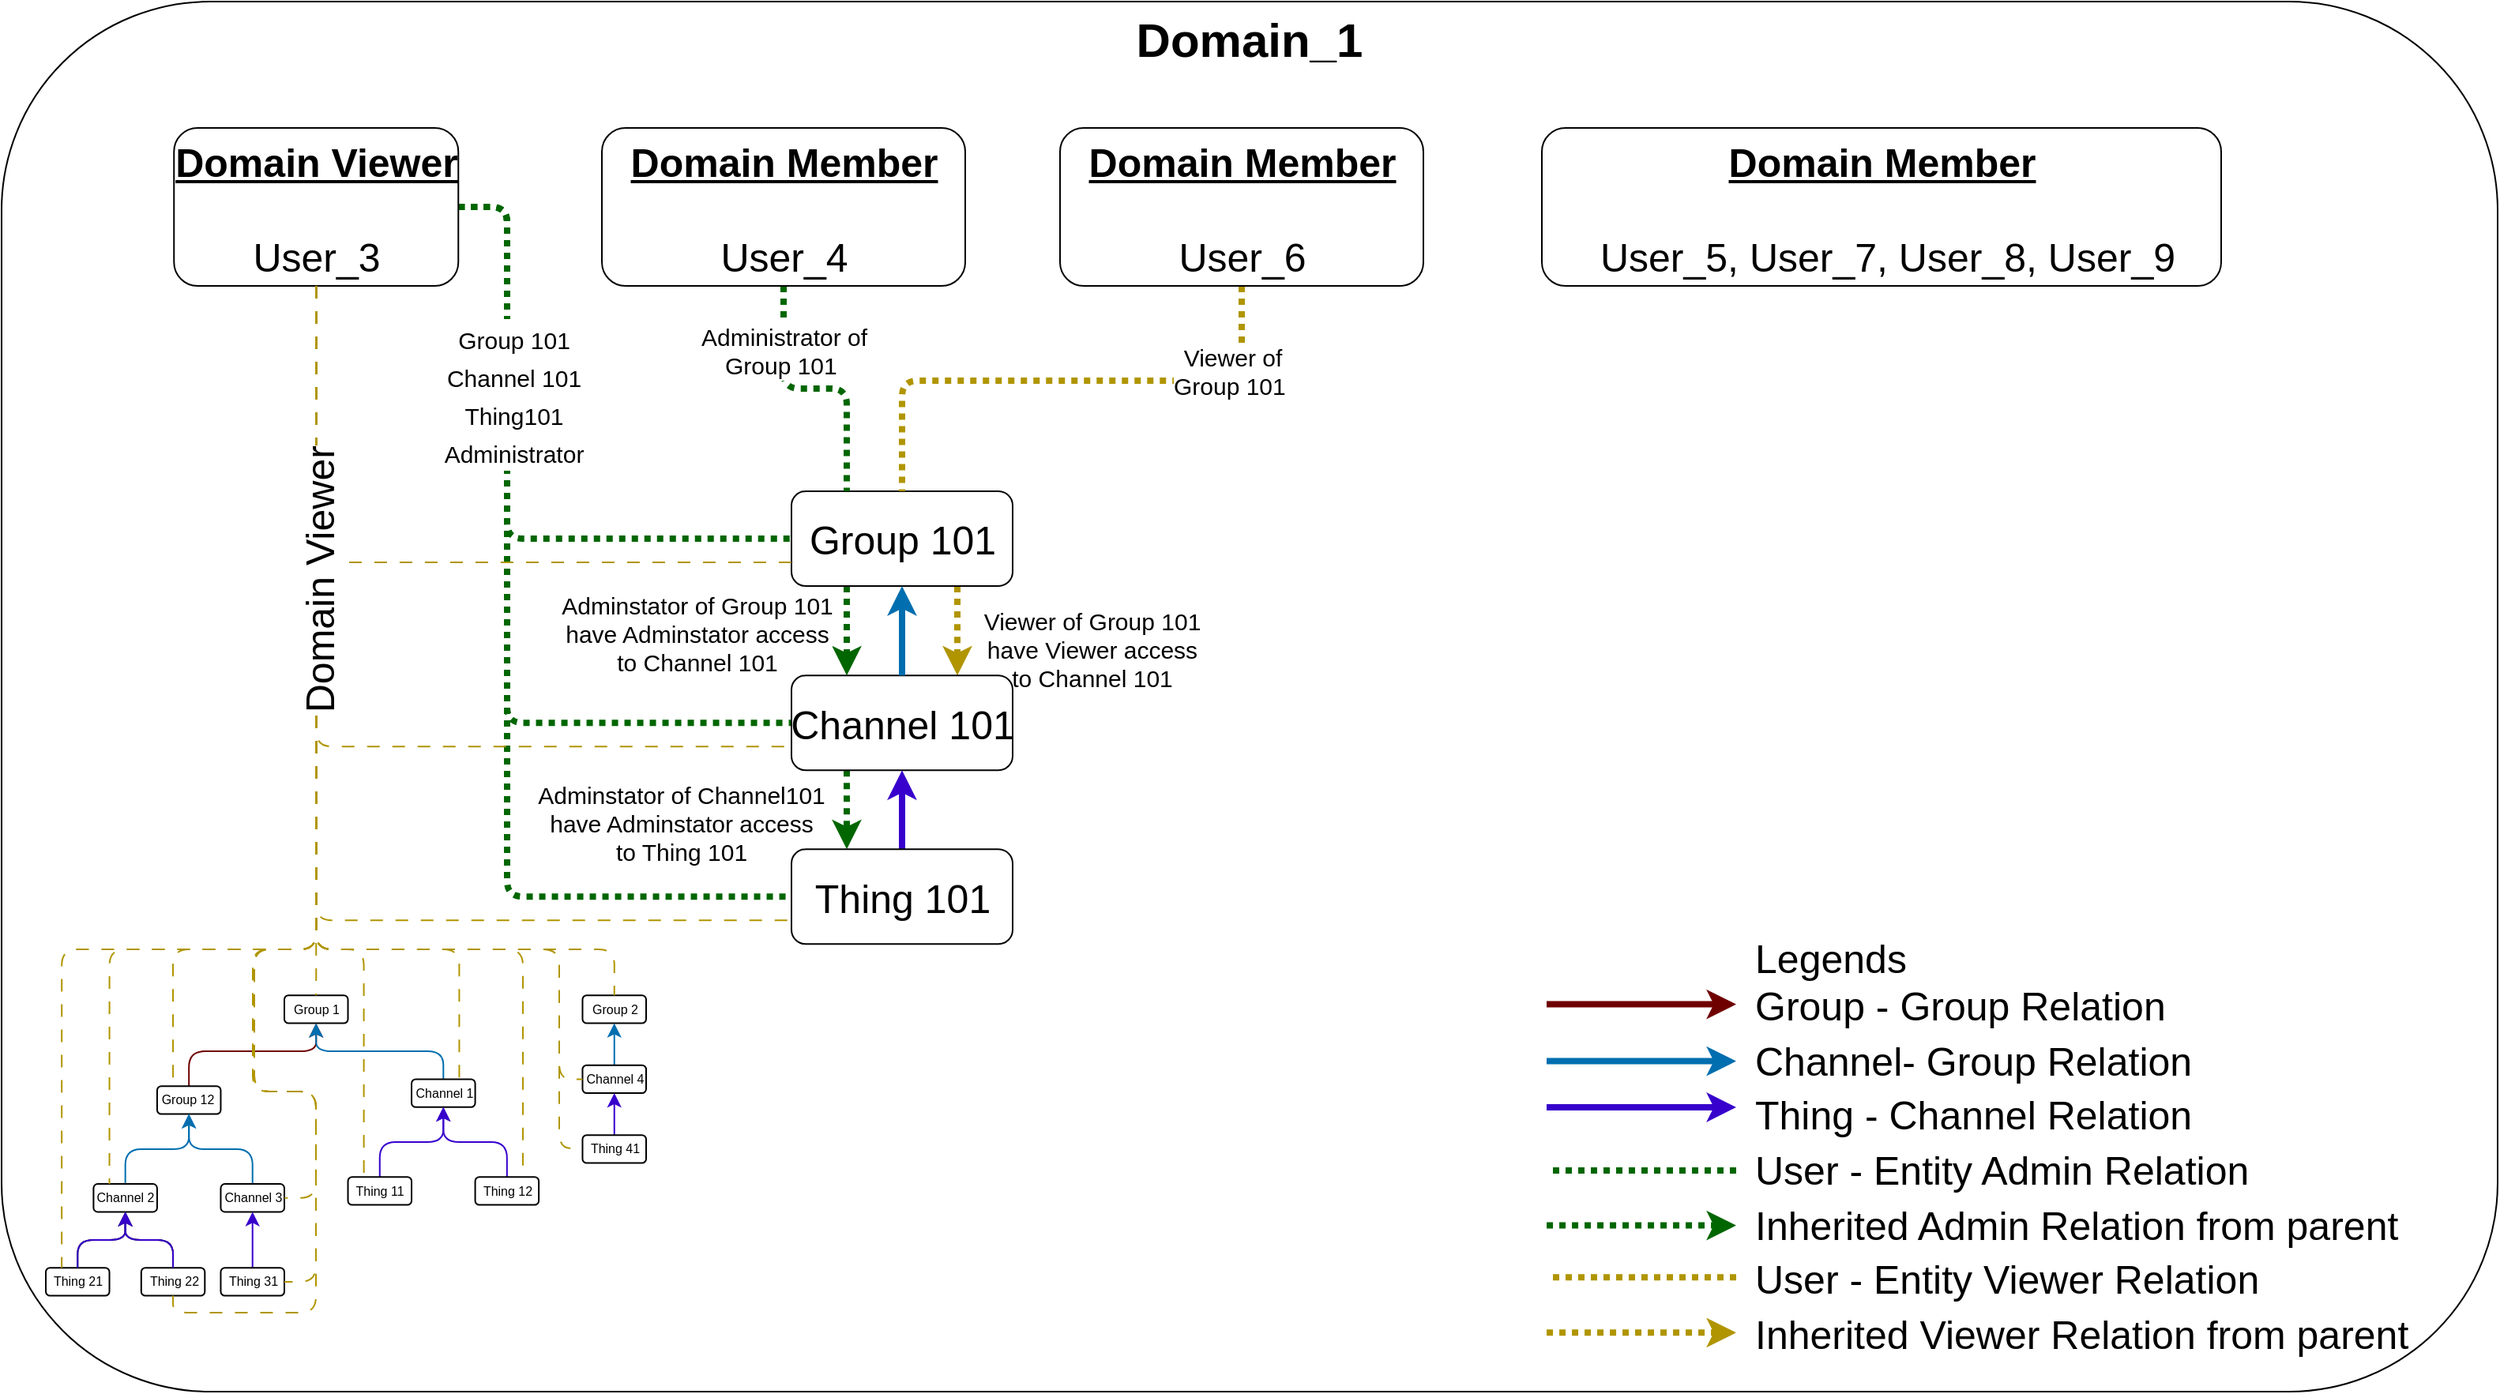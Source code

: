 <mxfile>
    <diagram id="6mOy798XpB74Yk2sk_v2" name="Page-1">
        <mxGraphModel dx="1558" dy="1699" grid="1" gridSize="10" guides="1" tooltips="1" connect="1" arrows="1" fold="1" page="1" pageScale="1" pageWidth="850" pageHeight="1100" math="0" shadow="0">
            <root>
                <mxCell id="0"/>
                <mxCell id="1" style="locked=1;" parent="0"/>
                <mxCell id="363" style="edgeStyle=none;html=1;entryX=0.5;entryY=0;entryDx=0;entryDy=0;" parent="1" edge="1">
                    <mxGeometry relative="1" as="geometry">
                        <mxPoint x="616" y="130" as="sourcePoint"/>
                    </mxGeometry>
                </mxCell>
                <mxCell id="374" style="edgeStyle=none;html=1;" parent="1" source="359" target="366" edge="1">
                    <mxGeometry relative="1" as="geometry"/>
                </mxCell>
                <mxCell id="4" value="Domain_1_container" style="locked=1;" parent="0"/>
                <mxCell id="5" value="&lt;font style=&quot;font-size: 30px;&quot;&gt;&lt;b style=&quot;&quot;&gt;Domain_1&lt;/b&gt;&lt;/font&gt;" style="rounded=1;whiteSpace=wrap;html=1;verticalAlign=top;fillColor=default;" parent="4" vertex="1">
                    <mxGeometry x="-550" y="-40" width="1580" height="880" as="geometry"/>
                </mxCell>
                <mxCell id="6" value="Domain_1_entities" style="" parent="0"/>
                <mxCell id="309" value="" style="group;fontSize=8;" parent="6" vertex="1" connectable="0">
                    <mxGeometry x="-522" y="567" width="380" height="230" as="geometry"/>
                </mxCell>
                <mxCell id="310" value="Group 1" style="rounded=1;html=1;fontSize=8;" parent="309" vertex="1">
                    <mxGeometry x="150.993" y="22.115" width="40.265" height="17.692" as="geometry"/>
                </mxCell>
                <mxCell id="311" style="edgeStyle=elbowEdgeStyle;rounded=1;elbow=vertical;html=1;entryX=0.5;entryY=1;entryDx=0;entryDy=0;fontSize=8;fillColor=#a20025;strokeColor=#6F0000;" parent="309" source="312" target="310" edge="1">
                    <mxGeometry relative="1" as="geometry">
                        <Array as="points">
                            <mxPoint x="130.861" y="57.5"/>
                        </Array>
                    </mxGeometry>
                </mxCell>
                <mxCell id="312" value="Group 12" style="rounded=1;whiteSpace=wrap;html=1;fontSize=8;" parent="309" vertex="1">
                    <mxGeometry x="70.464" y="79.615" width="40.265" height="17.692" as="geometry"/>
                </mxCell>
                <mxCell id="313" style="edgeStyle=elbowEdgeStyle;html=1;entryX=0.5;entryY=1;entryDx=0;entryDy=0;fontSize=8;elbow=vertical;fillColor=#1ba1e2;strokeColor=#006EAF;" parent="309" source="314" target="312" edge="1">
                    <mxGeometry relative="1" as="geometry"/>
                </mxCell>
                <mxCell id="314" value="Channel 2" style="rounded=1;html=1;fontSize=8;" parent="309" vertex="1">
                    <mxGeometry x="30.199" y="141.538" width="40.265" height="17.692" as="geometry"/>
                </mxCell>
                <mxCell id="315" style="edgeStyle=elbowEdgeStyle;rounded=1;elbow=vertical;html=1;fontSize=8;fillColor=#1ba1e2;strokeColor=#006EAF;" parent="309" source="316" target="312" edge="1">
                    <mxGeometry relative="1" as="geometry"/>
                </mxCell>
                <mxCell id="316" value="Channel 3" style="rounded=1;html=1;fontSize=8;" parent="309" vertex="1">
                    <mxGeometry x="110.728" y="141.538" width="40.265" height="17.692" as="geometry"/>
                </mxCell>
                <mxCell id="317" style="edgeStyle=elbowEdgeStyle;rounded=1;elbow=vertical;html=1;fontSize=8;fillColor=#1ba1e2;strokeColor=#006EAF;" parent="309" source="318" edge="1">
                    <mxGeometry relative="1" as="geometry">
                        <mxPoint x="171.126" y="39.808" as="targetPoint"/>
                    </mxGeometry>
                </mxCell>
                <mxCell id="318" value="Channel 1" style="rounded=1;html=1;fontSize=8;" parent="309" vertex="1">
                    <mxGeometry x="231.523" y="75.192" width="40.265" height="17.692" as="geometry"/>
                </mxCell>
                <mxCell id="319" style="edgeStyle=none;html=1;entryX=0.5;entryY=1;entryDx=0;entryDy=0;fontSize=8;fillColor=#6a00ff;strokeColor=#3700CC;" parent="309" source="320" target="318" edge="1">
                    <mxGeometry relative="1" as="geometry">
                        <Array as="points">
                            <mxPoint x="211.391" y="115.0"/>
                            <mxPoint x="251.656" y="115.0"/>
                        </Array>
                    </mxGeometry>
                </mxCell>
                <mxCell id="320" value="Thing 11" style="rounded=1;html=1;fontSize=8;" parent="309" vertex="1">
                    <mxGeometry x="191.258" y="137.115" width="40.265" height="17.692" as="geometry"/>
                </mxCell>
                <mxCell id="321" style="edgeStyle=none;html=1;entryX=0.5;entryY=1;entryDx=0;entryDy=0;fontSize=8;fillColor=#6a00ff;strokeColor=#3700CC;" parent="309" source="322" target="318" edge="1">
                    <mxGeometry relative="1" as="geometry">
                        <Array as="points">
                            <mxPoint x="291.921" y="115.0"/>
                            <mxPoint x="251.656" y="115.0"/>
                        </Array>
                    </mxGeometry>
                </mxCell>
                <mxCell id="322" value="Thing 12" style="rounded=1;html=1;fontSize=8;" parent="309" vertex="1">
                    <mxGeometry x="271.788" y="137.115" width="40.265" height="17.692" as="geometry"/>
                </mxCell>
                <mxCell id="323" style="edgeStyle=elbowEdgeStyle;rounded=1;elbow=vertical;html=1;entryX=0.5;entryY=1;entryDx=0;entryDy=0;fontSize=8;" parent="309" source="324" target="314" edge="1">
                    <mxGeometry relative="1" as="geometry"/>
                </mxCell>
                <mxCell id="324" value="Thing 21" style="rounded=1;html=1;fontSize=8;" parent="309" vertex="1">
                    <mxGeometry y="194.615" width="40.265" height="17.692" as="geometry"/>
                </mxCell>
                <mxCell id="325" style="edgeStyle=elbowEdgeStyle;rounded=1;elbow=vertical;html=1;entryX=0.5;entryY=1;entryDx=0;entryDy=0;fontSize=8;" parent="309" source="326" target="314" edge="1">
                    <mxGeometry relative="1" as="geometry"/>
                </mxCell>
                <mxCell id="326" value="Thing 22" style="rounded=1;html=1;fontSize=8;" parent="309" vertex="1">
                    <mxGeometry x="60.397" y="194.615" width="40.265" height="17.692" as="geometry"/>
                </mxCell>
                <mxCell id="327" style="edgeStyle=elbowEdgeStyle;rounded=1;elbow=vertical;html=1;fontSize=8;fillColor=#6a00ff;strokeColor=#3700CC;" parent="309" source="328" target="316" edge="1">
                    <mxGeometry relative="1" as="geometry"/>
                </mxCell>
                <mxCell id="328" value="Thing 31" style="rounded=1;html=1;fontSize=8;" parent="309" vertex="1">
                    <mxGeometry x="110.728" y="194.615" width="40.265" height="17.692" as="geometry"/>
                </mxCell>
                <mxCell id="329" style="edgeStyle=elbowEdgeStyle;rounded=1;elbow=vertical;html=1;entryX=0.5;entryY=1;entryDx=0;entryDy=0;fontSize=8;fillColor=#6a00ff;strokeColor=#3700CC;" parent="309" edge="1">
                    <mxGeometry relative="1" as="geometry">
                        <mxPoint x="20.132" y="194.615" as="sourcePoint"/>
                        <mxPoint x="50.331" y="159.231" as="targetPoint"/>
                    </mxGeometry>
                </mxCell>
                <mxCell id="330" style="edgeStyle=elbowEdgeStyle;rounded=1;elbow=vertical;html=1;entryX=0.5;entryY=1;entryDx=0;entryDy=0;fontSize=8;fillColor=#6a00ff;strokeColor=#3700CC;" parent="309" edge="1">
                    <mxGeometry relative="1" as="geometry">
                        <mxPoint x="80.53" y="194.615" as="sourcePoint"/>
                        <mxPoint x="50.331" y="159.231" as="targetPoint"/>
                    </mxGeometry>
                </mxCell>
                <mxCell id="331" value="Group 2" style="rounded=1;html=1;fontSize=8;" parent="309" vertex="1">
                    <mxGeometry x="339.735" y="22.115" width="40.265" height="17.692" as="geometry"/>
                </mxCell>
                <mxCell id="332" style="edgeStyle=elbowEdgeStyle;rounded=1;elbow=vertical;html=1;strokeColor=#006EAF;fontSize=8;startArrow=none;startFill=0;endArrow=classic;endFill=1;fillColor=#1ba1e2;" parent="309" source="333" target="331" edge="1">
                    <mxGeometry relative="1" as="geometry"/>
                </mxCell>
                <mxCell id="333" value="Channel 4" style="rounded=1;html=1;fontSize=8;" parent="309" vertex="1">
                    <mxGeometry x="339.735" y="66.346" width="40.265" height="17.692" as="geometry"/>
                </mxCell>
                <mxCell id="334" style="edgeStyle=elbowEdgeStyle;rounded=1;elbow=vertical;html=1;entryX=0.5;entryY=1;entryDx=0;entryDy=0;strokeColor=#3700CC;fontSize=8;startArrow=none;startFill=0;endArrow=classic;endFill=1;fillColor=#6a00ff;" parent="309" source="335" target="333" edge="1">
                    <mxGeometry relative="1" as="geometry"/>
                </mxCell>
                <mxCell id="335" value="Thing 41" style="rounded=1;html=1;fontSize=8;" parent="309" vertex="1">
                    <mxGeometry x="339.735" y="110.577" width="40.265" height="17.692" as="geometry"/>
                </mxCell>
                <mxCell id="39" value="Domain_1_Users" style="" parent="0"/>
                <mxCell id="101" value="" style="endArrow=none;startArrow=none;html=1;rounded=1;strokeColor=#006600;fontSize=25;startFill=0;endFill=0;fillColor=#6a00ff;dashed=1;dashPattern=1 1;strokeWidth=4;" parent="39" edge="1">
                    <mxGeometry width="50" height="50" relative="1" as="geometry">
                        <mxPoint x="548" y="700" as="sourcePoint"/>
                        <mxPoint x="428" y="700" as="targetPoint"/>
                    </mxGeometry>
                </mxCell>
                <mxCell id="102" value="Thing - Channel Relation" style="text;html=1;strokeColor=none;fillColor=none;align=left;verticalAlign=middle;whiteSpace=wrap;rounded=0;fontSize=25;" parent="39" vertex="1">
                    <mxGeometry x="558" y="649" width="300" height="30" as="geometry"/>
                </mxCell>
                <mxCell id="103" value="&lt;font style=&quot;font-size: 25px;&quot;&gt;&lt;b&gt;&lt;u&gt;Domain Member&lt;/u&gt;&lt;/b&gt;&lt;br&gt;&lt;br&gt;&amp;nbsp;User_5, User_7, User_8, User_9&lt;/font&gt;" style="rounded=1;html=1;fontSize=25;verticalAlign=top;" parent="39" vertex="1">
                    <mxGeometry x="425" y="40" width="430" height="100" as="geometry"/>
                </mxCell>
                <mxCell id="339" style="edgeStyle=orthogonalEdgeStyle;rounded=1;elbow=vertical;html=1;entryX=1;entryY=0.5;entryDx=0;entryDy=0;dashed=1;dashPattern=8 8;strokeColor=#B09500;fontSize=25;startArrow=none;startFill=0;endArrow=none;endFill=0;fillColor=#e3c800;" parent="39" source="308" target="316" edge="1">
                    <mxGeometry relative="1" as="geometry">
                        <Array as="points">
                            <mxPoint x="-351" y="560"/>
                            <mxPoint x="-391" y="560"/>
                            <mxPoint x="-391" y="650"/>
                            <mxPoint x="-351" y="650"/>
                            <mxPoint x="-351" y="717"/>
                        </Array>
                    </mxGeometry>
                </mxCell>
                <mxCell id="345" style="edgeStyle=orthogonalEdgeStyle;rounded=1;elbow=vertical;html=1;entryX=0.5;entryY=1;entryDx=0;entryDy=0;dashed=1;dashPattern=8 8;strokeColor=#B09500;fontSize=25;startArrow=none;startFill=0;endArrow=none;endFill=0;fillColor=#e3c800;" parent="39" source="308" target="326" edge="1">
                    <mxGeometry relative="1" as="geometry">
                        <Array as="points">
                            <mxPoint x="-351" y="560"/>
                            <mxPoint x="-390" y="560"/>
                            <mxPoint x="-390" y="650"/>
                            <mxPoint x="-351" y="650"/>
                            <mxPoint x="-351" y="790"/>
                            <mxPoint x="-442" y="790"/>
                        </Array>
                    </mxGeometry>
                </mxCell>
                <mxCell id="349" style="edgeStyle=orthogonalEdgeStyle;rounded=1;html=1;entryX=0;entryY=0.5;entryDx=0;entryDy=0;dashed=1;dashPattern=8 8;strokeColor=#B09500;fontSize=25;startArrow=none;startFill=0;endArrow=none;endFill=0;fillColor=#e3c800;" parent="39" source="308" target="335" edge="1">
                    <mxGeometry relative="1" as="geometry">
                        <Array as="points">
                            <mxPoint x="-351" y="560"/>
                            <mxPoint x="-197" y="560"/>
                            <mxPoint x="-197" y="686"/>
                            <mxPoint x="-182" y="686"/>
                        </Array>
                    </mxGeometry>
                </mxCell>
                <mxCell id="370" style="edgeStyle=orthogonalEdgeStyle;html=1;entryX=0;entryY=0.5;entryDx=0;entryDy=0;dashed=1;dashPattern=1 1;strokeColor=#006600;strokeWidth=4;fontSize=20;endArrow=none;endFill=0;" parent="39" source="308" target="365" edge="1">
                    <mxGeometry relative="1" as="geometry">
                        <Array as="points">
                            <mxPoint x="-230" y="90"/>
                            <mxPoint x="-230" y="300"/>
                        </Array>
                    </mxGeometry>
                </mxCell>
                <mxCell id="371" style="edgeStyle=orthogonalEdgeStyle;html=1;entryX=0;entryY=0.5;entryDx=0;entryDy=0;dashed=1;dashPattern=1 1;strokeColor=#006600;strokeWidth=4;fontSize=20;endArrow=none;endFill=0;" parent="39" source="308" target="366" edge="1">
                    <mxGeometry relative="1" as="geometry">
                        <Array as="points">
                            <mxPoint x="-230" y="90"/>
                            <mxPoint x="-230" y="417"/>
                        </Array>
                    </mxGeometry>
                </mxCell>
                <mxCell id="372" style="edgeStyle=orthogonalEdgeStyle;html=1;entryX=0;entryY=0.5;entryDx=0;entryDy=0;dashed=1;dashPattern=1 1;strokeColor=#006600;strokeWidth=4;fontSize=20;endArrow=none;endFill=0;" parent="39" source="308" target="359" edge="1">
                    <mxGeometry relative="1" as="geometry">
                        <Array as="points">
                            <mxPoint x="-230" y="90"/>
                            <mxPoint x="-230" y="527"/>
                        </Array>
                    </mxGeometry>
                </mxCell>
                <mxCell id="373" value="&lt;span style=&quot;font-size: 15px;&quot;&gt;Group 101&lt;/span&gt;&lt;br style=&quot;font-size: 15px;&quot;&gt;&lt;span style=&quot;font-size: 15px;&quot;&gt;Channel 101&lt;/span&gt;&lt;br style=&quot;font-size: 15px;&quot;&gt;&lt;span style=&quot;font-size: 15px;&quot;&gt;Thing101&lt;/span&gt;&lt;br style=&quot;font-size: 15px;&quot;&gt;&lt;span style=&quot;font-size: 15px;&quot;&gt;Administrator&lt;/span&gt;" style="edgeLabel;html=1;align=center;verticalAlign=middle;resizable=0;points=[];fontSize=20;" parent="372" vertex="1" connectable="0">
                    <mxGeometry x="-0.525" y="4" relative="1" as="geometry">
                        <mxPoint y="-5" as="offset"/>
                    </mxGeometry>
                </mxCell>
                <mxCell id="308" value="&lt;font style=&quot;font-size: 25px;&quot;&gt;&lt;b&gt;&lt;u&gt;Domain Viewer&lt;/u&gt;&lt;/b&gt;&lt;br&gt;&lt;br&gt;User_3&lt;/font&gt;" style="rounded=1;html=1;fontSize=25;verticalAlign=top;" parent="39" vertex="1">
                    <mxGeometry x="-440.87" y="40" width="180" height="100" as="geometry"/>
                </mxCell>
                <mxCell id="343" style="edgeStyle=orthogonalEdgeStyle;rounded=1;elbow=vertical;html=1;entryX=0.25;entryY=0;entryDx=0;entryDy=0;dashed=1;dashPattern=8 8;strokeColor=#B09500;fontSize=25;startArrow=none;startFill=0;endArrow=none;endFill=0;fillColor=#e3c800;" parent="39" source="308" target="324" edge="1">
                    <mxGeometry relative="1" as="geometry">
                        <Array as="points">
                            <mxPoint x="-351" y="560"/>
                            <mxPoint x="-512" y="560"/>
                        </Array>
                    </mxGeometry>
                </mxCell>
                <mxCell id="338" style="edgeStyle=orthogonalEdgeStyle;rounded=1;elbow=vertical;html=1;entryX=0.25;entryY=0;entryDx=0;entryDy=0;dashed=1;dashPattern=8 8;strokeColor=#B09500;fontSize=25;startArrow=none;startFill=0;endArrow=none;endFill=0;fillColor=#e3c800;" parent="39" source="308" target="314" edge="1">
                    <mxGeometry relative="1" as="geometry">
                        <Array as="points">
                            <mxPoint x="-351" y="560"/>
                            <mxPoint x="-482" y="560"/>
                        </Array>
                    </mxGeometry>
                </mxCell>
                <mxCell id="337" style="edgeStyle=orthogonalEdgeStyle;rounded=1;elbow=vertical;html=1;entryX=0.25;entryY=0;entryDx=0;entryDy=0;dashed=1;dashPattern=8 8;strokeColor=#B09500;fontSize=25;startArrow=none;startFill=0;endArrow=none;endFill=0;fillColor=#e3c800;" parent="39" source="308" target="312" edge="1">
                    <mxGeometry relative="1" as="geometry">
                        <Array as="points">
                            <mxPoint x="-351" y="560"/>
                            <mxPoint x="-441" y="560"/>
                        </Array>
                    </mxGeometry>
                </mxCell>
                <mxCell id="346" style="edgeStyle=orthogonalEdgeStyle;rounded=1;elbow=vertical;html=1;entryX=1;entryY=0.5;entryDx=0;entryDy=0;dashed=1;dashPattern=8 8;strokeColor=#B09500;fontSize=25;startArrow=none;startFill=0;endArrow=none;endFill=0;fillColor=#e3c800;" parent="39" edge="1">
                    <mxGeometry relative="1" as="geometry">
                        <Array as="points">
                            <mxPoint x="-351" y="560"/>
                            <mxPoint x="-390" y="560"/>
                            <mxPoint x="-390" y="650"/>
                            <mxPoint x="-351" y="650"/>
                            <mxPoint x="-351" y="770"/>
                        </Array>
                        <mxPoint x="-350.889" y="140" as="sourcePoint"/>
                        <mxPoint x="-371.007" y="770.462" as="targetPoint"/>
                    </mxGeometry>
                </mxCell>
                <mxCell id="336" style="edgeStyle=orthogonalEdgeStyle;rounded=1;elbow=vertical;html=1;entryX=0.5;entryY=0;entryDx=0;entryDy=0;dashed=1;dashPattern=8 8;strokeColor=#B09500;fontSize=25;startArrow=none;startFill=0;endArrow=none;endFill=0;fillColor=#e3c800;" parent="39" source="308" target="310" edge="1">
                    <mxGeometry relative="1" as="geometry"/>
                </mxCell>
                <mxCell id="341" style="edgeStyle=orthogonalEdgeStyle;rounded=1;elbow=vertical;html=1;entryX=0.25;entryY=0;entryDx=0;entryDy=0;dashed=1;dashPattern=8 8;strokeColor=#B09500;fontSize=25;startArrow=none;startFill=0;endArrow=none;endFill=0;fillColor=#e3c800;" parent="39" source="308" target="320" edge="1">
                    <mxGeometry relative="1" as="geometry">
                        <Array as="points">
                            <mxPoint x="-351" y="560"/>
                            <mxPoint x="-321" y="560"/>
                        </Array>
                    </mxGeometry>
                </mxCell>
                <mxCell id="340" style="edgeStyle=orthogonalEdgeStyle;rounded=1;elbow=vertical;html=1;entryX=0.75;entryY=0;entryDx=0;entryDy=0;dashed=1;dashPattern=8 8;strokeColor=#B09500;fontSize=25;startArrow=none;startFill=0;endArrow=none;endFill=0;fillColor=#e3c800;" parent="39" source="308" target="318" edge="1">
                    <mxGeometry relative="1" as="geometry">
                        <Array as="points">
                            <mxPoint x="-351" y="560"/>
                            <mxPoint x="-260" y="560"/>
                        </Array>
                    </mxGeometry>
                </mxCell>
                <mxCell id="342" style="edgeStyle=orthogonalEdgeStyle;rounded=1;elbow=vertical;html=1;entryX=0.75;entryY=0;entryDx=0;entryDy=0;dashed=1;dashPattern=8 8;strokeColor=#B09500;fontSize=25;startArrow=none;startFill=0;endArrow=none;endFill=0;fillColor=#e3c800;" parent="39" source="308" target="322" edge="1">
                    <mxGeometry relative="1" as="geometry">
                        <Array as="points">
                            <mxPoint x="-351" y="560"/>
                            <mxPoint x="-220" y="560"/>
                        </Array>
                    </mxGeometry>
                </mxCell>
                <mxCell id="348" style="edgeStyle=orthogonalEdgeStyle;rounded=1;elbow=vertical;html=1;entryX=0;entryY=0.5;entryDx=0;entryDy=0;dashed=1;dashPattern=8 8;strokeColor=#B09500;fontSize=25;startArrow=none;startFill=0;endArrow=none;endFill=0;fillColor=#e3c800;" parent="39" source="308" target="333" edge="1">
                    <mxGeometry relative="1" as="geometry">
                        <Array as="points">
                            <mxPoint x="-351" y="560"/>
                            <mxPoint x="-197" y="560"/>
                            <mxPoint x="-197" y="642"/>
                        </Array>
                    </mxGeometry>
                </mxCell>
                <mxCell id="347" style="edgeStyle=orthogonalEdgeStyle;rounded=1;html=1;strokeColor=#B09500;fontSize=25;startArrow=none;startFill=0;endArrow=none;endFill=0;fillColor=#e3c800;dashed=1;dashPattern=8 8;entryX=0.5;entryY=0;entryDx=0;entryDy=0;" parent="39" source="308" target="331" edge="1">
                    <mxGeometry relative="1" as="geometry">
                        <mxPoint x="-162.132" y="497.692" as="targetPoint"/>
                        <Array as="points">
                            <mxPoint x="-351" y="560"/>
                            <mxPoint x="-162" y="560"/>
                        </Array>
                    </mxGeometry>
                </mxCell>
                <mxCell id="380" style="edgeStyle=orthogonalEdgeStyle;html=1;exitX=0.25;exitY=1;exitDx=0;exitDy=0;entryX=0.25;entryY=0;entryDx=0;entryDy=0;dashed=1;dashPattern=1 1;strokeWidth=4;endArrow=classic;endFill=1;fillColor=#fa6800;strokeColor=#006600;" parent="39" source="365" target="366" edge="1">
                    <mxGeometry relative="1" as="geometry"/>
                </mxCell>
                <mxCell id="389" value="Adminstator of Group 101 &lt;br&gt;have Adminstator access &lt;br&gt;to Channel 101" style="edgeLabel;html=1;align=center;verticalAlign=middle;resizable=0;points=[];fontSize=15;" parent="380" vertex="1" connectable="0">
                    <mxGeometry x="-0.135" relative="1" as="geometry">
                        <mxPoint x="-95" y="5" as="offset"/>
                    </mxGeometry>
                </mxCell>
                <mxCell id="403" style="edgeStyle=orthogonalEdgeStyle;html=1;exitX=0.75;exitY=1;exitDx=0;exitDy=0;entryX=0.75;entryY=0;entryDx=0;entryDy=0;dashed=1;dashPattern=1 1;strokeWidth=4;fillColor=#e3c800;strokeColor=#B09500;" parent="39" source="365" target="366" edge="1">
                    <mxGeometry relative="1" as="geometry">
                        <Array as="points">
                            <mxPoint x="55" y="360"/>
                            <mxPoint x="55" y="360"/>
                        </Array>
                    </mxGeometry>
                </mxCell>
                <mxCell id="406" value="&lt;span style=&quot;font-size: 15px;&quot;&gt;Viewer&amp;nbsp;&lt;/span&gt;&lt;span style=&quot;font-size: 15px;&quot;&gt;of Group 101&lt;/span&gt;&lt;br style=&quot;font-size: 15px;&quot;&gt;&lt;span style=&quot;font-size: 15px;&quot;&gt;have&amp;nbsp;&lt;/span&gt;&lt;span style=&quot;font-size: 15px;&quot;&gt;Viewer&amp;nbsp;&lt;/span&gt;&lt;span style=&quot;font-size: 15px;&quot;&gt;access&lt;/span&gt;&lt;br style=&quot;font-size: 15px;&quot;&gt;&lt;span style=&quot;font-size: 15px;&quot;&gt;to Channel 101&lt;/span&gt;" style="edgeLabel;html=1;align=center;verticalAlign=middle;resizable=0;points=[];" parent="403" vertex="1" connectable="0">
                    <mxGeometry x="-0.262" y="1" relative="1" as="geometry">
                        <mxPoint x="84" y="19" as="offset"/>
                    </mxGeometry>
                </mxCell>
                <mxCell id="365" value="Group 101&lt;span style=&quot;color: rgba(0, 0, 0, 0); font-family: monospace; font-size: 0px; text-align: start;&quot;&gt;%3CmxGraphModel%3E%3Croot%3E%3CmxCell%20id%3D%220%22%2F%3E%3CmxCell%20id%3D%221%22%20parent%3D%220%22%2F%3E%3CmxCell%20id%3D%222%22%20value%3D%22Group%202%22%20style%3D%22rounded%3D1%3Bhtml%3D1%3BfontSize%3D25%3B%22%20vertex%3D%221%22%20parent%3D%221%22%3E%3CmxGeometry%20x%3D%22509.996%22%20y%3D%22220%22%20width%3D%2296.424%22%20height%3D%2240%22%20as%3D%22geometry%22%2F%3E%3C%2FmxCell%3E%3C%2Froot%3E%3C%2FmxGraphModel%3&lt;/span&gt;" style="rounded=1;html=1;fontSize=25;" parent="39" vertex="1">
                    <mxGeometry x="-50" y="270" width="140" height="60" as="geometry"/>
                </mxCell>
                <mxCell id="381" style="edgeStyle=orthogonalEdgeStyle;html=1;exitX=0.25;exitY=1;exitDx=0;exitDy=0;entryX=0.25;entryY=0;entryDx=0;entryDy=0;dashed=1;dashPattern=1 1;strokeWidth=4;endArrow=classic;endFill=1;fillColor=#fa6800;strokeColor=#006600;" parent="39" source="366" target="359" edge="1">
                    <mxGeometry relative="1" as="geometry"/>
                </mxCell>
                <mxCell id="391" value="Adminstator of Channel101&lt;br&gt;have Adminstator access&lt;br&gt;to Thing 101" style="edgeLabel;html=1;align=center;verticalAlign=middle;resizable=0;points=[];fontSize=15;" parent="381" vertex="1" connectable="0">
                    <mxGeometry x="-0.186" y="-1" relative="1" as="geometry">
                        <mxPoint x="-104" y="13" as="offset"/>
                    </mxGeometry>
                </mxCell>
                <mxCell id="366" value="Channel 101&lt;span style=&quot;color: rgba(0, 0, 0, 0); font-family: monospace; font-size: 0px; text-align: start;&quot;&gt;%3CmxGraphModel%3E%3Croot%3E%3CmxCell%20id%3D%220%22%2F%3E%3CmxCell%20id%3D%221%22%20parent%3D%220%22%2F%3E%3CmxCell%20id%3D%222%22%20value%3D%22Group%202%22%20style%3D%22rounded%3D1%3Bhtml%3D1%3BfontSize%3D25%3B%22%20vertex%3D%221%22%20parent%3D%221%22%3E%3CmxGeometry%20x%3D%22509.996%22%20y%3D%22220%22%20width%3D%2296.424%22%20height%3D%2240%22%20as%3D%22geometry%22%2F%3E%3C%2FmxCell%3E%3C%2Froot%3E%3C%2FmxGraphModel%3&lt;/span&gt;" style="rounded=1;html=1;fontSize=25;" parent="39" vertex="1">
                    <mxGeometry x="-50" y="386.63" width="140" height="60" as="geometry"/>
                </mxCell>
                <mxCell id="379" style="edgeStyle=orthogonalEdgeStyle;html=1;entryX=0.25;entryY=0;entryDx=0;entryDy=0;dashed=1;dashPattern=1 1;strokeWidth=4;endArrow=none;endFill=0;fillColor=#fa6800;strokeColor=#006600;" parent="39" source="378" target="365" edge="1">
                    <mxGeometry relative="1" as="geometry"/>
                </mxCell>
                <mxCell id="388" value="&lt;font style=&quot;font-size: 15px;&quot;&gt;&lt;font style=&quot;font-size: 15px;&quot;&gt;&amp;nbsp;Administrator of&amp;nbsp;&lt;br&gt;&lt;/font&gt;Group 101&amp;nbsp;&lt;/font&gt;" style="edgeLabel;html=1;align=center;verticalAlign=middle;resizable=0;points=[];" parent="379" vertex="1" connectable="0">
                    <mxGeometry x="0.417" y="1" relative="1" as="geometry">
                        <mxPoint x="-41" y="-40" as="offset"/>
                    </mxGeometry>
                </mxCell>
                <mxCell id="378" value="&lt;font style=&quot;font-size: 25px;&quot;&gt;&lt;b&gt;&lt;u&gt;Domain Member&lt;/u&gt;&lt;/b&gt;&lt;br&gt;&lt;br&gt;User_4&lt;/font&gt;" style="rounded=1;html=1;fontSize=25;verticalAlign=top;" parent="39" vertex="1">
                    <mxGeometry x="-170" y="40" width="230" height="100" as="geometry"/>
                </mxCell>
                <mxCell id="401" style="edgeStyle=orthogonalEdgeStyle;html=1;dashed=1;dashPattern=1 1;strokeWidth=4;endArrow=none;endFill=0;fillColor=#e3c800;strokeColor=#B09500;" parent="39" source="400" target="365" edge="1">
                    <mxGeometry relative="1" as="geometry">
                        <Array as="points">
                            <mxPoint x="235" y="200"/>
                            <mxPoint x="20" y="200"/>
                        </Array>
                    </mxGeometry>
                </mxCell>
                <mxCell id="405" value="&lt;font style=&quot;font-size: 15px;&quot;&gt;&amp;nbsp;Viewer of&amp;nbsp;&lt;br&gt;&lt;/font&gt;&lt;span style=&quot;font-size: 15px;&quot;&gt;Group 101&amp;nbsp;&lt;/span&gt;" style="edgeLabel;html=1;align=center;verticalAlign=middle;resizable=0;points=[];" parent="401" vertex="1" connectable="0">
                    <mxGeometry x="-0.617" y="-6" relative="1" as="geometry">
                        <mxPoint as="offset"/>
                    </mxGeometry>
                </mxCell>
                <mxCell id="400" value="&lt;font style=&quot;font-size: 25px;&quot;&gt;&lt;b&gt;&lt;u&gt;Domain Member&lt;/u&gt;&lt;/b&gt;&lt;br&gt;&lt;br&gt;User_6&lt;/font&gt;" style="rounded=1;html=1;fontSize=25;verticalAlign=top;" parent="39" vertex="1">
                    <mxGeometry x="120" y="40" width="230" height="100" as="geometry"/>
                </mxCell>
                <mxCell id="76" value="Legends" style="" parent="0"/>
                <mxCell id="77" value="Legends" style="text;html=1;strokeColor=none;fillColor=none;align=center;verticalAlign=middle;whiteSpace=wrap;rounded=0;fontSize=25;" parent="76" vertex="1">
                    <mxGeometry x="533" y="550" width="150" height="30" as="geometry"/>
                </mxCell>
                <mxCell id="80" value="" style="endArrow=none;startArrow=classic;html=1;rounded=1;strokeColor=#6F0000;fontSize=25;startFill=1;endFill=0;fillColor=#a20025;strokeWidth=4;" parent="76" edge="1">
                    <mxGeometry width="50" height="50" relative="1" as="geometry">
                        <mxPoint x="548" y="594.79" as="sourcePoint"/>
                        <mxPoint x="428" y="594.79" as="targetPoint"/>
                    </mxGeometry>
                </mxCell>
                <mxCell id="81" value="" style="endArrow=none;startArrow=classic;html=1;rounded=1;strokeColor=#006EAF;fontSize=25;startFill=1;endFill=0;fillColor=#1ba1e2;strokeWidth=4;" parent="76" edge="1">
                    <mxGeometry width="50" height="50" relative="1" as="geometry">
                        <mxPoint x="548" y="630.79" as="sourcePoint"/>
                        <mxPoint x="428" y="630.79" as="targetPoint"/>
                    </mxGeometry>
                </mxCell>
                <mxCell id="82" value="" style="endArrow=none;startArrow=classic;html=1;rounded=1;strokeColor=#3700CC;fontSize=25;startFill=1;endFill=0;fillColor=#6a00ff;strokeWidth=4;" parent="76" edge="1">
                    <mxGeometry width="50" height="50" relative="1" as="geometry">
                        <mxPoint x="548" y="660" as="sourcePoint"/>
                        <mxPoint x="428" y="660" as="targetPoint"/>
                    </mxGeometry>
                </mxCell>
                <mxCell id="86" value="Group - Group Relation" style="text;html=1;strokeColor=none;fillColor=none;align=left;verticalAlign=middle;whiteSpace=wrap;rounded=0;fontSize=25;" parent="76" vertex="1">
                    <mxGeometry x="558" y="580" width="300" height="30" as="geometry"/>
                </mxCell>
                <mxCell id="87" value="Channel- Group Relation" style="text;html=1;strokeColor=none;fillColor=none;align=left;verticalAlign=middle;whiteSpace=wrap;rounded=0;fontSize=25;" parent="76" vertex="1">
                    <mxGeometry x="558" y="615" width="300" height="30" as="geometry"/>
                </mxCell>
                <mxCell id="88" value="User - Entity Admin Relation" style="text;html=1;strokeColor=none;fillColor=none;align=left;verticalAlign=middle;whiteSpace=wrap;rounded=0;fontSize=25;" parent="76" vertex="1">
                    <mxGeometry x="558" y="684" width="340" height="30" as="geometry"/>
                </mxCell>
                <mxCell id="384" value="" style="endArrow=none;startArrow=none;html=1;rounded=1;strokeColor=#B09500;fontSize=25;startFill=0;endFill=0;fillColor=#e3c800;dashed=1;dashPattern=1 1;strokeWidth=4;" parent="76" edge="1">
                    <mxGeometry width="50" height="50" relative="1" as="geometry">
                        <mxPoint x="548" y="767.67" as="sourcePoint"/>
                        <mxPoint x="428" y="767.67" as="targetPoint"/>
                    </mxGeometry>
                </mxCell>
                <mxCell id="385" value="User - Entity Viewer Relation" style="text;html=1;strokeColor=none;fillColor=none;align=left;verticalAlign=middle;whiteSpace=wrap;rounded=0;fontSize=25;" parent="76" vertex="1">
                    <mxGeometry x="558" y="753" width="340" height="30" as="geometry"/>
                </mxCell>
                <mxCell id="386" value="" style="endArrow=none;startArrow=classic;html=1;rounded=1;strokeColor=#B09500;fontSize=25;startFill=1;endFill=0;fillColor=#e3c800;dashed=1;dashPattern=1 1;strokeWidth=4;" parent="76" edge="1">
                    <mxGeometry width="50" height="50" relative="1" as="geometry">
                        <mxPoint x="548" y="802.67" as="sourcePoint"/>
                        <mxPoint x="428" y="802.67" as="targetPoint"/>
                    </mxGeometry>
                </mxCell>
                <mxCell id="387" value="Inherited Viewer&amp;nbsp;Relation from parent" style="text;html=1;strokeColor=none;fillColor=none;align=left;verticalAlign=middle;whiteSpace=wrap;rounded=0;fontSize=25;" parent="76" vertex="1">
                    <mxGeometry x="558" y="788" width="430" height="30" as="geometry"/>
                </mxCell>
                <mxCell id="392" value="" style="endArrow=none;startArrow=classic;html=1;rounded=1;strokeColor=#006600;fontSize=25;startFill=1;endFill=0;fillColor=#fa6800;dashed=1;dashPattern=1 1;strokeWidth=4;" parent="76" edge="1">
                    <mxGeometry width="50" height="50" relative="1" as="geometry">
                        <mxPoint x="548" y="734.79" as="sourcePoint"/>
                        <mxPoint x="428" y="734.79" as="targetPoint"/>
                    </mxGeometry>
                </mxCell>
                <mxCell id="393" value="Inherited Admin Relation from parent" style="text;html=1;strokeColor=none;fillColor=none;align=left;verticalAlign=middle;whiteSpace=wrap;rounded=0;fontSize=25;" parent="76" vertex="1">
                    <mxGeometry x="558" y="719" width="430" height="30" as="geometry"/>
                </mxCell>
                <mxCell id="396" style="edgeStyle=orthogonalEdgeStyle;html=1;entryX=0;entryY=0.75;entryDx=0;entryDy=0;strokeColor=#B09500;dashed=1;dashPattern=8 8;endArrow=none;endFill=0;" parent="76" source="308" target="365" edge="1">
                    <mxGeometry relative="1" as="geometry">
                        <Array as="points">
                            <mxPoint x="-351" y="315"/>
                        </Array>
                    </mxGeometry>
                </mxCell>
                <mxCell id="397" style="edgeStyle=orthogonalEdgeStyle;html=1;entryX=0;entryY=0.75;entryDx=0;entryDy=0;strokeColor=#B09500;dashed=1;dashPattern=8 8;endArrow=none;endFill=0;" parent="76" source="308" target="366" edge="1">
                    <mxGeometry relative="1" as="geometry">
                        <Array as="points">
                            <mxPoint x="-351" y="432"/>
                        </Array>
                    </mxGeometry>
                </mxCell>
                <mxCell id="398" style="edgeStyle=orthogonalEdgeStyle;html=1;entryX=0;entryY=0.75;entryDx=0;entryDy=0;strokeColor=#B09500;dashed=1;dashPattern=8 8;endArrow=none;endFill=0;" parent="76" source="308" target="359" edge="1">
                    <mxGeometry relative="1" as="geometry">
                        <Array as="points">
                            <mxPoint x="-351" y="542"/>
                        </Array>
                    </mxGeometry>
                </mxCell>
                <mxCell id="399" value="&lt;span style=&quot;font-size: 25px;&quot;&gt;Domain Viewer&lt;/span&gt;" style="edgeLabel;html=1;align=center;verticalAlign=middle;resizable=0;points=[];rotation=-90;" parent="398" vertex="1" connectable="0">
                    <mxGeometry x="-0.471" y="1" relative="1" as="geometry">
                        <mxPoint as="offset"/>
                    </mxGeometry>
                </mxCell>
                <mxCell id="91" value="user_entities" style="" parent="0"/>
                <mxCell id="376" style="edgeStyle=none;html=1;strokeColor=#3700CC;strokeWidth=4;" parent="91" source="359" target="366" edge="1">
                    <mxGeometry relative="1" as="geometry"/>
                </mxCell>
                <mxCell id="359" value="Thing 101&lt;span style=&quot;color: rgba(0, 0, 0, 0); font-family: monospace; font-size: 0px; text-align: start;&quot;&gt;%3CmxGraphModel%3E%3Croot%3E%3CmxCell%20id%3D%220%22%2F%3E%3CmxCell%20id%3D%221%22%20parent%3D%220%22%2F%3E%3CmxCell%20id%3D%222%22%20value%3D%22Group%202%22%20style%3D%22rounded%3D1%3Bhtml%3D1%3BfontSize%3D25%3B%22%20vertex%3D%221%22%20parent%3D%221%22%3E%3CmxGeometry%20x%3D%22509.996%22%20y%3D%22220%22%20width%3D%2296.424%22%20height%3D%2240%22%20as%3D%22geometry%22%2F%3E%3C%2FmxCell%3E%3C%2Froot%3E%3C%2FmxGraphModel%3&lt;/span&gt;" style="rounded=1;html=1;fontSize=25;" parent="91" vertex="1">
                    <mxGeometry x="-50" y="496.63" width="140" height="60" as="geometry"/>
                </mxCell>
                <mxCell id="377" style="edgeStyle=none;html=1;strokeColor=#006EAF;strokeWidth=4;" parent="91" source="366" target="365" edge="1">
                    <mxGeometry relative="1" as="geometry"/>
                </mxCell>
            </root>
        </mxGraphModel>
    </diagram>
</mxfile>